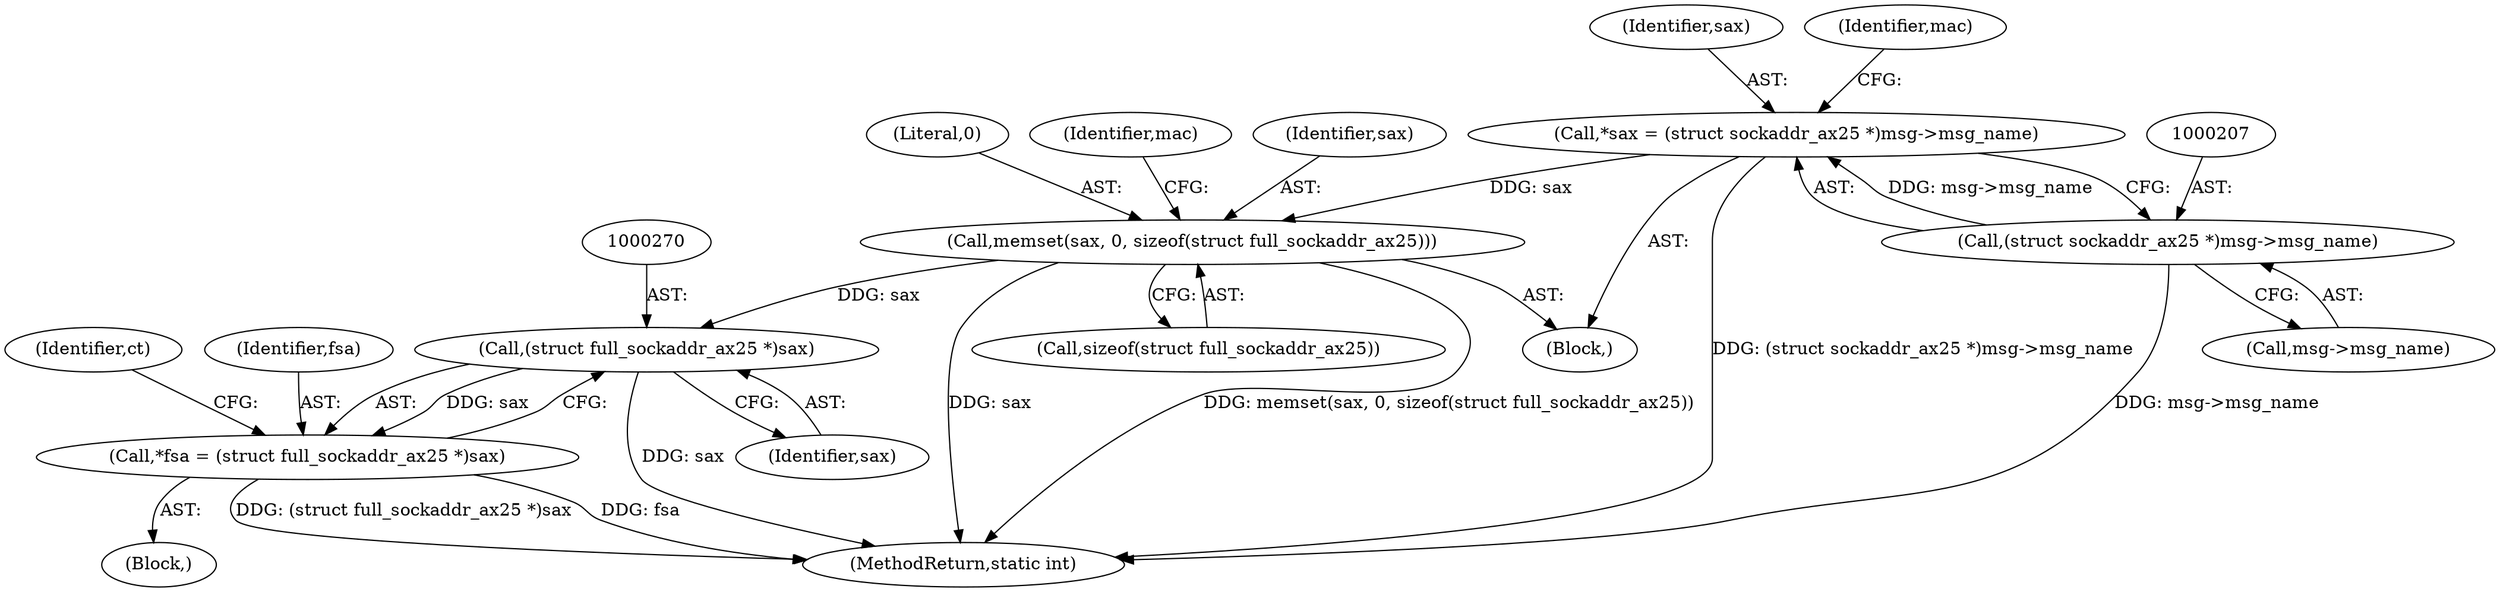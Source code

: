 digraph "1_linux_f3d3342602f8bcbf37d7c46641cb9bca7618eb1c_5@API" {
"1000218" [label="(Call,memset(sax, 0, sizeof(struct full_sockaddr_ax25)))"];
"1000204" [label="(Call,*sax = (struct sockaddr_ax25 *)msg->msg_name)"];
"1000206" [label="(Call,(struct sockaddr_ax25 *)msg->msg_name)"];
"1000269" [label="(Call,(struct full_sockaddr_ax25 *)sax)"];
"1000267" [label="(Call,*fsa = (struct full_sockaddr_ax25 *)sax)"];
"1000204" [label="(Call,*sax = (struct sockaddr_ax25 *)msg->msg_name)"];
"1000205" [label="(Identifier,sax)"];
"1000264" [label="(Block,)"];
"1000268" [label="(Identifier,fsa)"];
"1000267" [label="(Call,*fsa = (struct full_sockaddr_ax25 *)sax)"];
"1000225" [label="(Identifier,mac)"];
"1000208" [label="(Call,msg->msg_name)"];
"1000274" [label="(Identifier,ct)"];
"1000202" [label="(Block,)"];
"1000221" [label="(Call,sizeof(struct full_sockaddr_ax25))"];
"1000219" [label="(Identifier,sax)"];
"1000220" [label="(Literal,0)"];
"1000311" [label="(MethodReturn,static int)"];
"1000269" [label="(Call,(struct full_sockaddr_ax25 *)sax)"];
"1000206" [label="(Call,(struct sockaddr_ax25 *)msg->msg_name)"];
"1000218" [label="(Call,memset(sax, 0, sizeof(struct full_sockaddr_ax25)))"];
"1000215" [label="(Identifier,mac)"];
"1000271" [label="(Identifier,sax)"];
"1000218" -> "1000202"  [label="AST: "];
"1000218" -> "1000221"  [label="CFG: "];
"1000219" -> "1000218"  [label="AST: "];
"1000220" -> "1000218"  [label="AST: "];
"1000221" -> "1000218"  [label="AST: "];
"1000225" -> "1000218"  [label="CFG: "];
"1000218" -> "1000311"  [label="DDG: sax"];
"1000218" -> "1000311"  [label="DDG: memset(sax, 0, sizeof(struct full_sockaddr_ax25))"];
"1000204" -> "1000218"  [label="DDG: sax"];
"1000218" -> "1000269"  [label="DDG: sax"];
"1000204" -> "1000202"  [label="AST: "];
"1000204" -> "1000206"  [label="CFG: "];
"1000205" -> "1000204"  [label="AST: "];
"1000206" -> "1000204"  [label="AST: "];
"1000215" -> "1000204"  [label="CFG: "];
"1000204" -> "1000311"  [label="DDG: (struct sockaddr_ax25 *)msg->msg_name"];
"1000206" -> "1000204"  [label="DDG: msg->msg_name"];
"1000206" -> "1000208"  [label="CFG: "];
"1000207" -> "1000206"  [label="AST: "];
"1000208" -> "1000206"  [label="AST: "];
"1000206" -> "1000311"  [label="DDG: msg->msg_name"];
"1000269" -> "1000267"  [label="AST: "];
"1000269" -> "1000271"  [label="CFG: "];
"1000270" -> "1000269"  [label="AST: "];
"1000271" -> "1000269"  [label="AST: "];
"1000267" -> "1000269"  [label="CFG: "];
"1000269" -> "1000311"  [label="DDG: sax"];
"1000269" -> "1000267"  [label="DDG: sax"];
"1000267" -> "1000264"  [label="AST: "];
"1000268" -> "1000267"  [label="AST: "];
"1000274" -> "1000267"  [label="CFG: "];
"1000267" -> "1000311"  [label="DDG: (struct full_sockaddr_ax25 *)sax"];
"1000267" -> "1000311"  [label="DDG: fsa"];
}
